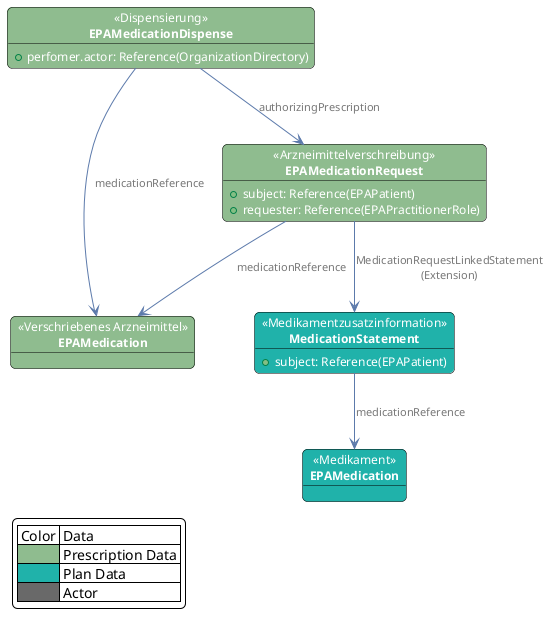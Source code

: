 @startuml medication.fhir.link.prescription.model

skinparam fixCircleLabelOverlapping false
skinparam roundcorner 10
skinparam object {
    BackgroundColor DimGrey
    BorderColor Black
    ArrowColor #5c7aab
    FontSize 12
    FontColor White
    NoteBackgroundColor #3483eb
    ArrowFontColor #777777
    ArrowFontSize 11
}
skinparam LegendBackgroundColor White
 
object "<< Medikamentzusatzinformation >>\n**MedicationStatement**" as MedicationStatement #LightSeaGreen  {
    + subject: Reference(EPAPatient)
}
object "<< Medikament >>\n**EPAMedication**" as PlanMedication #LightSeaGreen
object "<< Verschriebenes Arzneimittel >>\n**EPAMedication**" as Medication #DarkSeaGreen
object "<< Arzneimittelverschreibung >>\n**EPAMedicationRequest**" as MedicationRequest #DarkSeaGreen {
    + subject: Reference(EPAPatient)
    + requester: Reference(EPAPractitionerRole)
}
object "<< Dispensierung >>\n**EPAMedicationDispense**" as MedicationDispense #DarkSeaGreen {
    + perfomer.actor: Reference(OrganizationDirectory)
}

MedicationStatement -d-> PlanMedication : "medicationReference"

MedicationRequest -d-> Medication : "medicationReference"
MedicationRequest -d-> MedicationStatement : "MedicationRequestLinkedStatement\n(Extension)"

MedicationDispense -d-> Medication : "medicationReference"
MedicationDispense -d-> MedicationRequest : "authorizingPrescription"

legend left
    | Color | Data |
    |<#DarkSeaGreen>| Prescription Data |
    |<#LightSeaGreen>| Plan Data |
    |<#DimGrey>| Actor |
endlegend
 
 
@enduml
